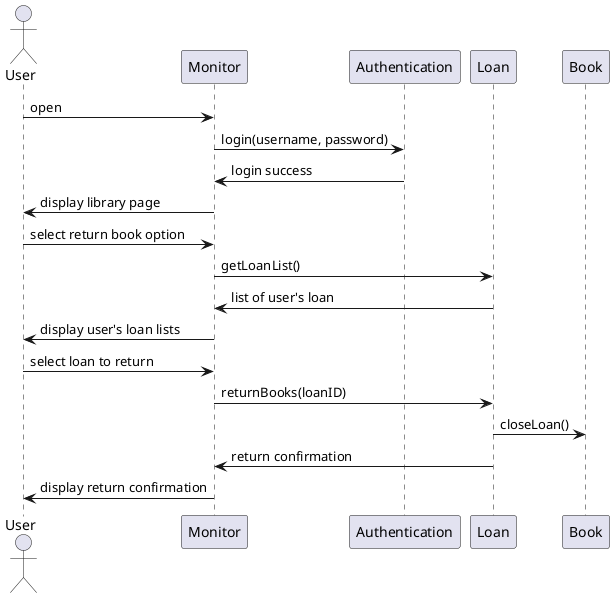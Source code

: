 @startuml
actor User
participant Monitor
participant Authentication
participant Loan
participant Book

User -> Monitor: open
Monitor -> Authentication: login(username, password)
Authentication -> Monitor: login success
Monitor -> User: display library page

User -> Monitor: select return book option
Monitor -> Loan: getLoanList()
Loan -> Monitor: list of user's loan
Monitor -> User: display user's loan lists

User -> Monitor: select loan to return
Monitor -> Loan: returnBooks(loanID)
Loan -> Book: closeLoan()
Loan -> Monitor: return confirmation
Monitor -> User: display return confirmation
@enduml
